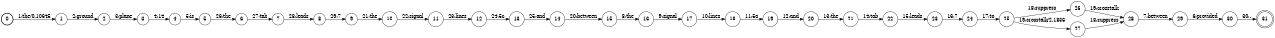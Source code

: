 digraph FST {
rankdir = LR;
size = "8.5,11";
label = "";
center = 1;
orientation = Portrait;
ranksep = "0.4";
nodesep = "0.25";
0 [label = "0", shape = circle, style = bold, fontsize = 14]
	0 -> 1 [label = "1:the/0.10645", fontsize = 14];
1 [label = "1", shape = circle, style = solid, fontsize = 14]
	1 -> 2 [label = "2:ground", fontsize = 14];
2 [label = "2", shape = circle, style = solid, fontsize = 14]
	2 -> 3 [label = "3:plane", fontsize = 14];
3 [label = "3", shape = circle, style = solid, fontsize = 14]
	3 -> 4 [label = "4:14", fontsize = 14];
4 [label = "4", shape = circle, style = solid, fontsize = 14]
	4 -> 5 [label = "5:is", fontsize = 14];
5 [label = "5", shape = circle, style = solid, fontsize = 14]
	5 -> 6 [label = "26:the", fontsize = 14];
6 [label = "6", shape = circle, style = solid, fontsize = 14]
	6 -> 7 [label = "27:tab", fontsize = 14];
7 [label = "7", shape = circle, style = solid, fontsize = 14]
	7 -> 8 [label = "28:leads", fontsize = 14];
8 [label = "8", shape = circle, style = solid, fontsize = 14]
	8 -> 9 [label = "29:7", fontsize = 14];
9 [label = "9", shape = circle, style = solid, fontsize = 14]
	9 -> 10 [label = "21:the", fontsize = 14];
10 [label = "10", shape = circle, style = solid, fontsize = 14]
	10 -> 11 [label = "22:signal", fontsize = 14];
11 [label = "11", shape = circle, style = solid, fontsize = 14]
	11 -> 12 [label = "23:lines", fontsize = 14];
12 [label = "12", shape = circle, style = solid, fontsize = 14]
	12 -> 13 [label = "24:5c", fontsize = 14];
13 [label = "13", shape = circle, style = solid, fontsize = 14]
	13 -> 14 [label = "25:and", fontsize = 14];
14 [label = "14", shape = circle, style = solid, fontsize = 14]
	14 -> 15 [label = "20:between", fontsize = 14];
15 [label = "15", shape = circle, style = solid, fontsize = 14]
	15 -> 16 [label = "8:the", fontsize = 14];
16 [label = "16", shape = circle, style = solid, fontsize = 14]
	16 -> 17 [label = "9:signal", fontsize = 14];
17 [label = "17", shape = circle, style = solid, fontsize = 14]
	17 -> 18 [label = "10:lines", fontsize = 14];
18 [label = "18", shape = circle, style = solid, fontsize = 14]
	18 -> 19 [label = "11:5a", fontsize = 14];
19 [label = "19", shape = circle, style = solid, fontsize = 14]
	19 -> 20 [label = "12:and", fontsize = 14];
20 [label = "20", shape = circle, style = solid, fontsize = 14]
	20 -> 21 [label = "13:the", fontsize = 14];
21 [label = "21", shape = circle, style = solid, fontsize = 14]
	21 -> 22 [label = "14:tab", fontsize = 14];
22 [label = "22", shape = circle, style = solid, fontsize = 14]
	22 -> 23 [label = "15:leads", fontsize = 14];
23 [label = "23", shape = circle, style = solid, fontsize = 14]
	23 -> 24 [label = "16:7", fontsize = 14];
24 [label = "24", shape = circle, style = solid, fontsize = 14]
	24 -> 25 [label = "17:to", fontsize = 14];
25 [label = "25", shape = circle, style = solid, fontsize = 14]
	25 -> 26 [label = "18:suppress", fontsize = 14];
	25 -> 27 [label = "19:crosstalk/2.1836", fontsize = 14];
26 [label = "26", shape = circle, style = solid, fontsize = 14]
	26 -> 28 [label = "19:crosstalk", fontsize = 14];
27 [label = "27", shape = circle, style = solid, fontsize = 14]
	27 -> 28 [label = "18:suppress", fontsize = 14];
28 [label = "28", shape = circle, style = solid, fontsize = 14]
	28 -> 29 [label = "7:between", fontsize = 14];
29 [label = "29", shape = circle, style = solid, fontsize = 14]
	29 -> 30 [label = "6:provided", fontsize = 14];
30 [label = "30", shape = circle, style = solid, fontsize = 14]
	30 -> 31 [label = "30:.", fontsize = 14];
31 [label = "31", shape = doublecircle, style = solid, fontsize = 14]
}
